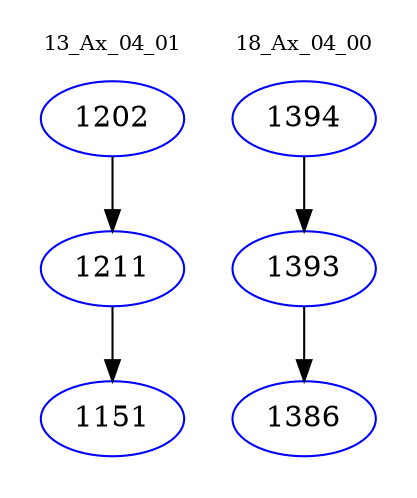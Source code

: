 digraph{
subgraph cluster_0 {
color = white
label = "13_Ax_04_01";
fontsize=10;
T0_1202 [label="1202", color="blue"]
T0_1202 -> T0_1211 [color="black"]
T0_1211 [label="1211", color="blue"]
T0_1211 -> T0_1151 [color="black"]
T0_1151 [label="1151", color="blue"]
}
subgraph cluster_1 {
color = white
label = "18_Ax_04_00";
fontsize=10;
T1_1394 [label="1394", color="blue"]
T1_1394 -> T1_1393 [color="black"]
T1_1393 [label="1393", color="blue"]
T1_1393 -> T1_1386 [color="black"]
T1_1386 [label="1386", color="blue"]
}
}
